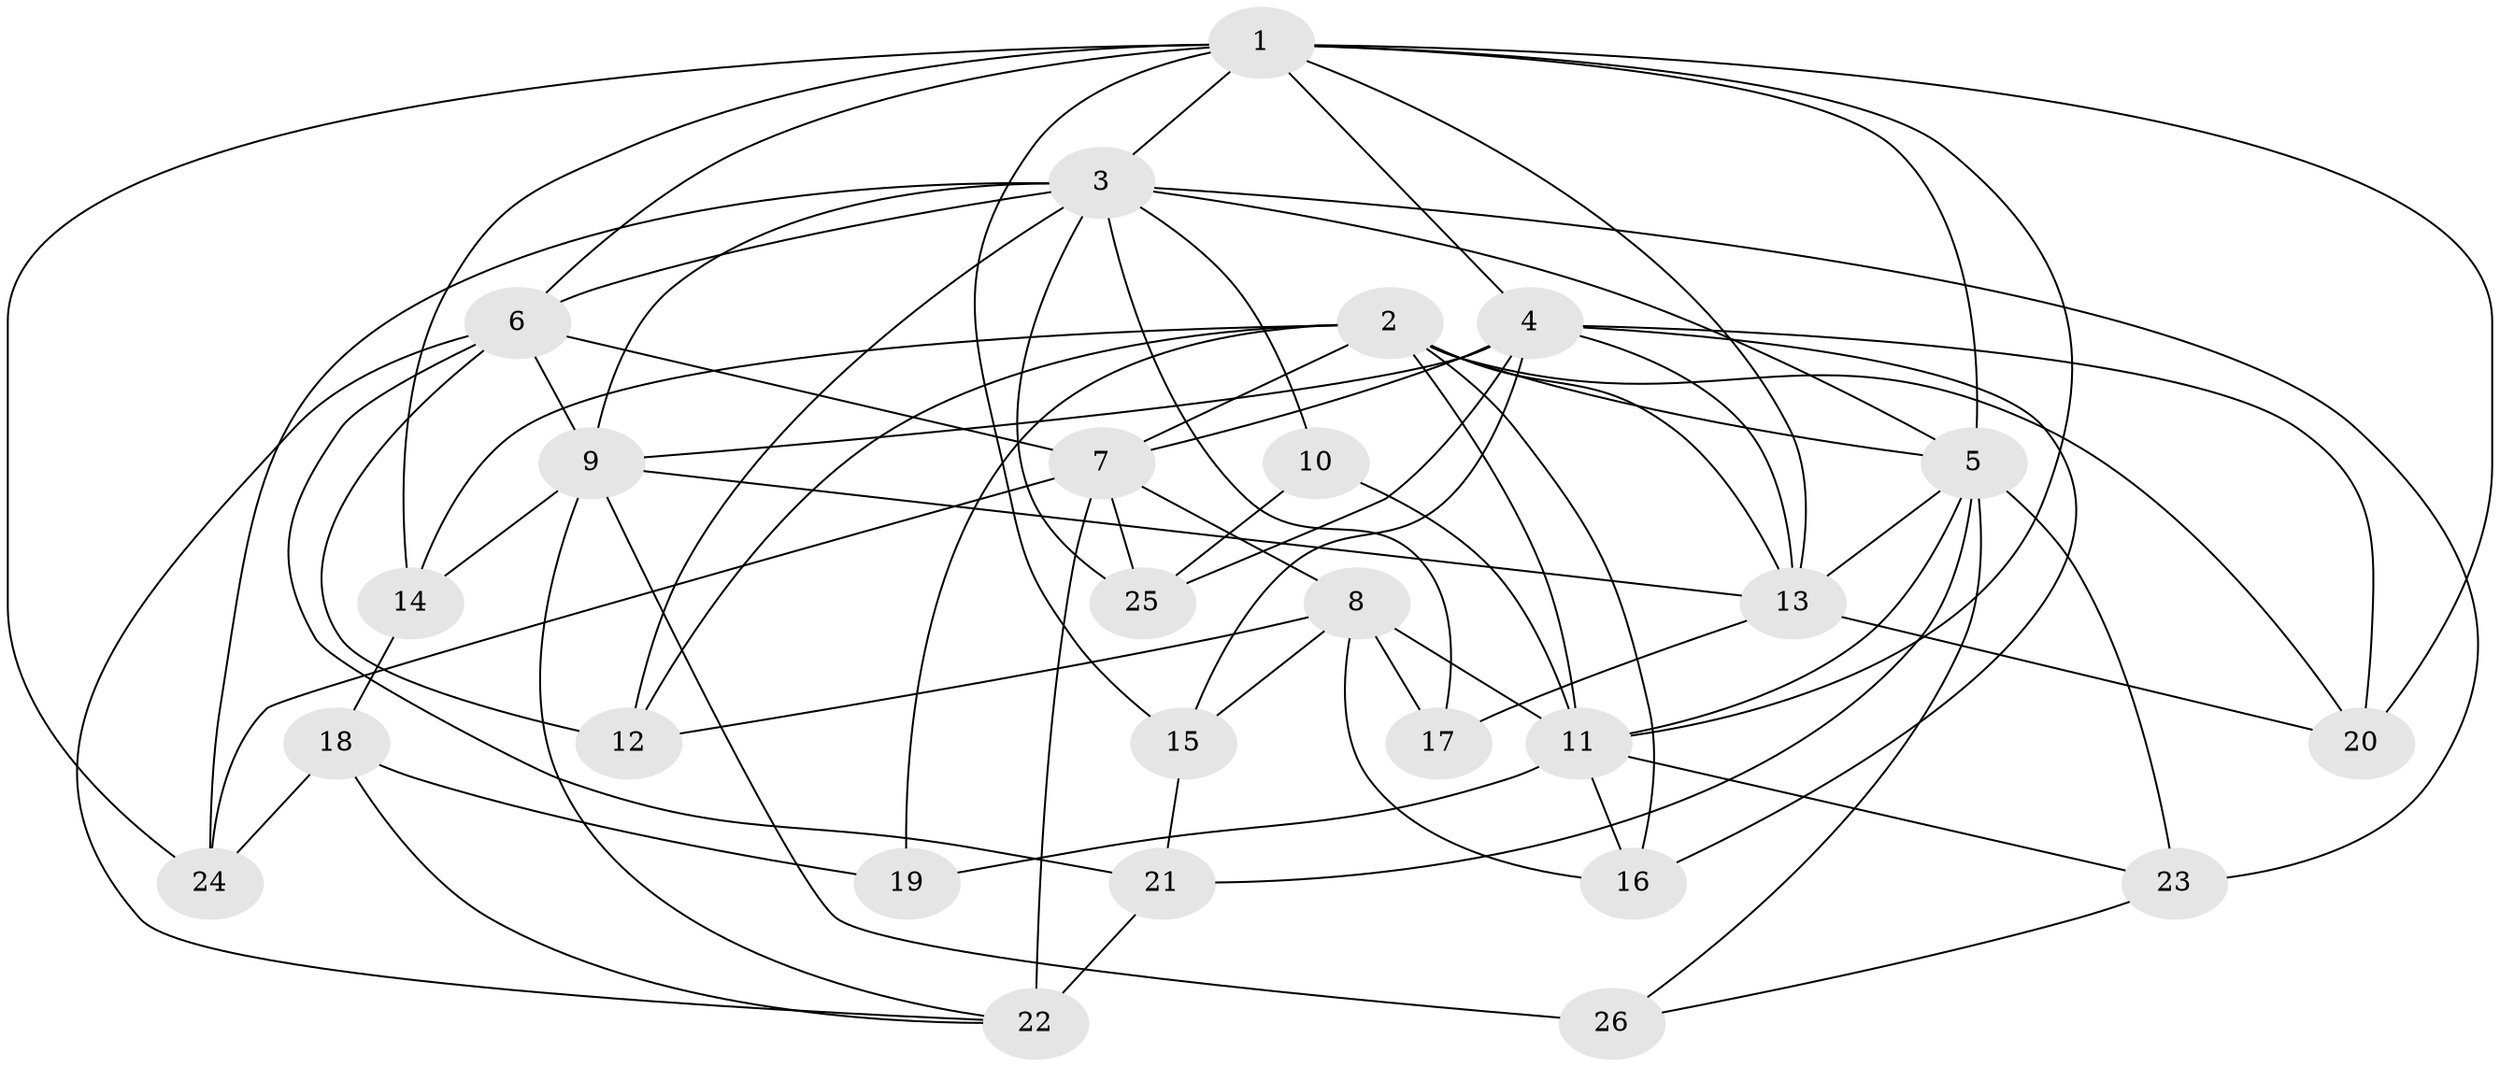 // original degree distribution, {4: 1.0}
// Generated by graph-tools (version 1.1) at 2025/54/03/04/25 22:54:02]
// undirected, 26 vertices, 72 edges
graph export_dot {
  node [color=gray90,style=filled];
  1;
  2;
  3;
  4;
  5;
  6;
  7;
  8;
  9;
  10;
  11;
  12;
  13;
  14;
  15;
  16;
  17;
  18;
  19;
  20;
  21;
  22;
  23;
  24;
  25;
  26;
  1 -- 3 [weight=1.0];
  1 -- 4 [weight=1.0];
  1 -- 5 [weight=1.0];
  1 -- 6 [weight=1.0];
  1 -- 11 [weight=1.0];
  1 -- 13 [weight=1.0];
  1 -- 14 [weight=1.0];
  1 -- 15 [weight=1.0];
  1 -- 20 [weight=1.0];
  1 -- 24 [weight=1.0];
  2 -- 5 [weight=2.0];
  2 -- 7 [weight=1.0];
  2 -- 11 [weight=1.0];
  2 -- 12 [weight=1.0];
  2 -- 13 [weight=1.0];
  2 -- 14 [weight=1.0];
  2 -- 16 [weight=1.0];
  2 -- 19 [weight=1.0];
  2 -- 20 [weight=1.0];
  3 -- 5 [weight=1.0];
  3 -- 6 [weight=1.0];
  3 -- 9 [weight=1.0];
  3 -- 10 [weight=1.0];
  3 -- 12 [weight=1.0];
  3 -- 17 [weight=1.0];
  3 -- 23 [weight=1.0];
  3 -- 24 [weight=1.0];
  3 -- 25 [weight=1.0];
  4 -- 7 [weight=3.0];
  4 -- 9 [weight=1.0];
  4 -- 13 [weight=1.0];
  4 -- 15 [weight=1.0];
  4 -- 16 [weight=1.0];
  4 -- 20 [weight=1.0];
  4 -- 25 [weight=1.0];
  5 -- 11 [weight=1.0];
  5 -- 13 [weight=2.0];
  5 -- 21 [weight=3.0];
  5 -- 23 [weight=1.0];
  5 -- 26 [weight=1.0];
  6 -- 7 [weight=2.0];
  6 -- 9 [weight=1.0];
  6 -- 12 [weight=1.0];
  6 -- 21 [weight=1.0];
  6 -- 22 [weight=1.0];
  7 -- 8 [weight=2.0];
  7 -- 22 [weight=2.0];
  7 -- 24 [weight=1.0];
  7 -- 25 [weight=1.0];
  8 -- 11 [weight=1.0];
  8 -- 12 [weight=1.0];
  8 -- 15 [weight=1.0];
  8 -- 16 [weight=1.0];
  8 -- 17 [weight=2.0];
  9 -- 13 [weight=1.0];
  9 -- 14 [weight=1.0];
  9 -- 22 [weight=1.0];
  9 -- 26 [weight=2.0];
  10 -- 11 [weight=2.0];
  10 -- 25 [weight=1.0];
  11 -- 16 [weight=1.0];
  11 -- 19 [weight=2.0];
  11 -- 23 [weight=1.0];
  13 -- 17 [weight=1.0];
  13 -- 20 [weight=1.0];
  14 -- 18 [weight=1.0];
  15 -- 21 [weight=1.0];
  18 -- 19 [weight=1.0];
  18 -- 22 [weight=1.0];
  18 -- 24 [weight=1.0];
  21 -- 22 [weight=3.0];
  23 -- 26 [weight=1.0];
}
